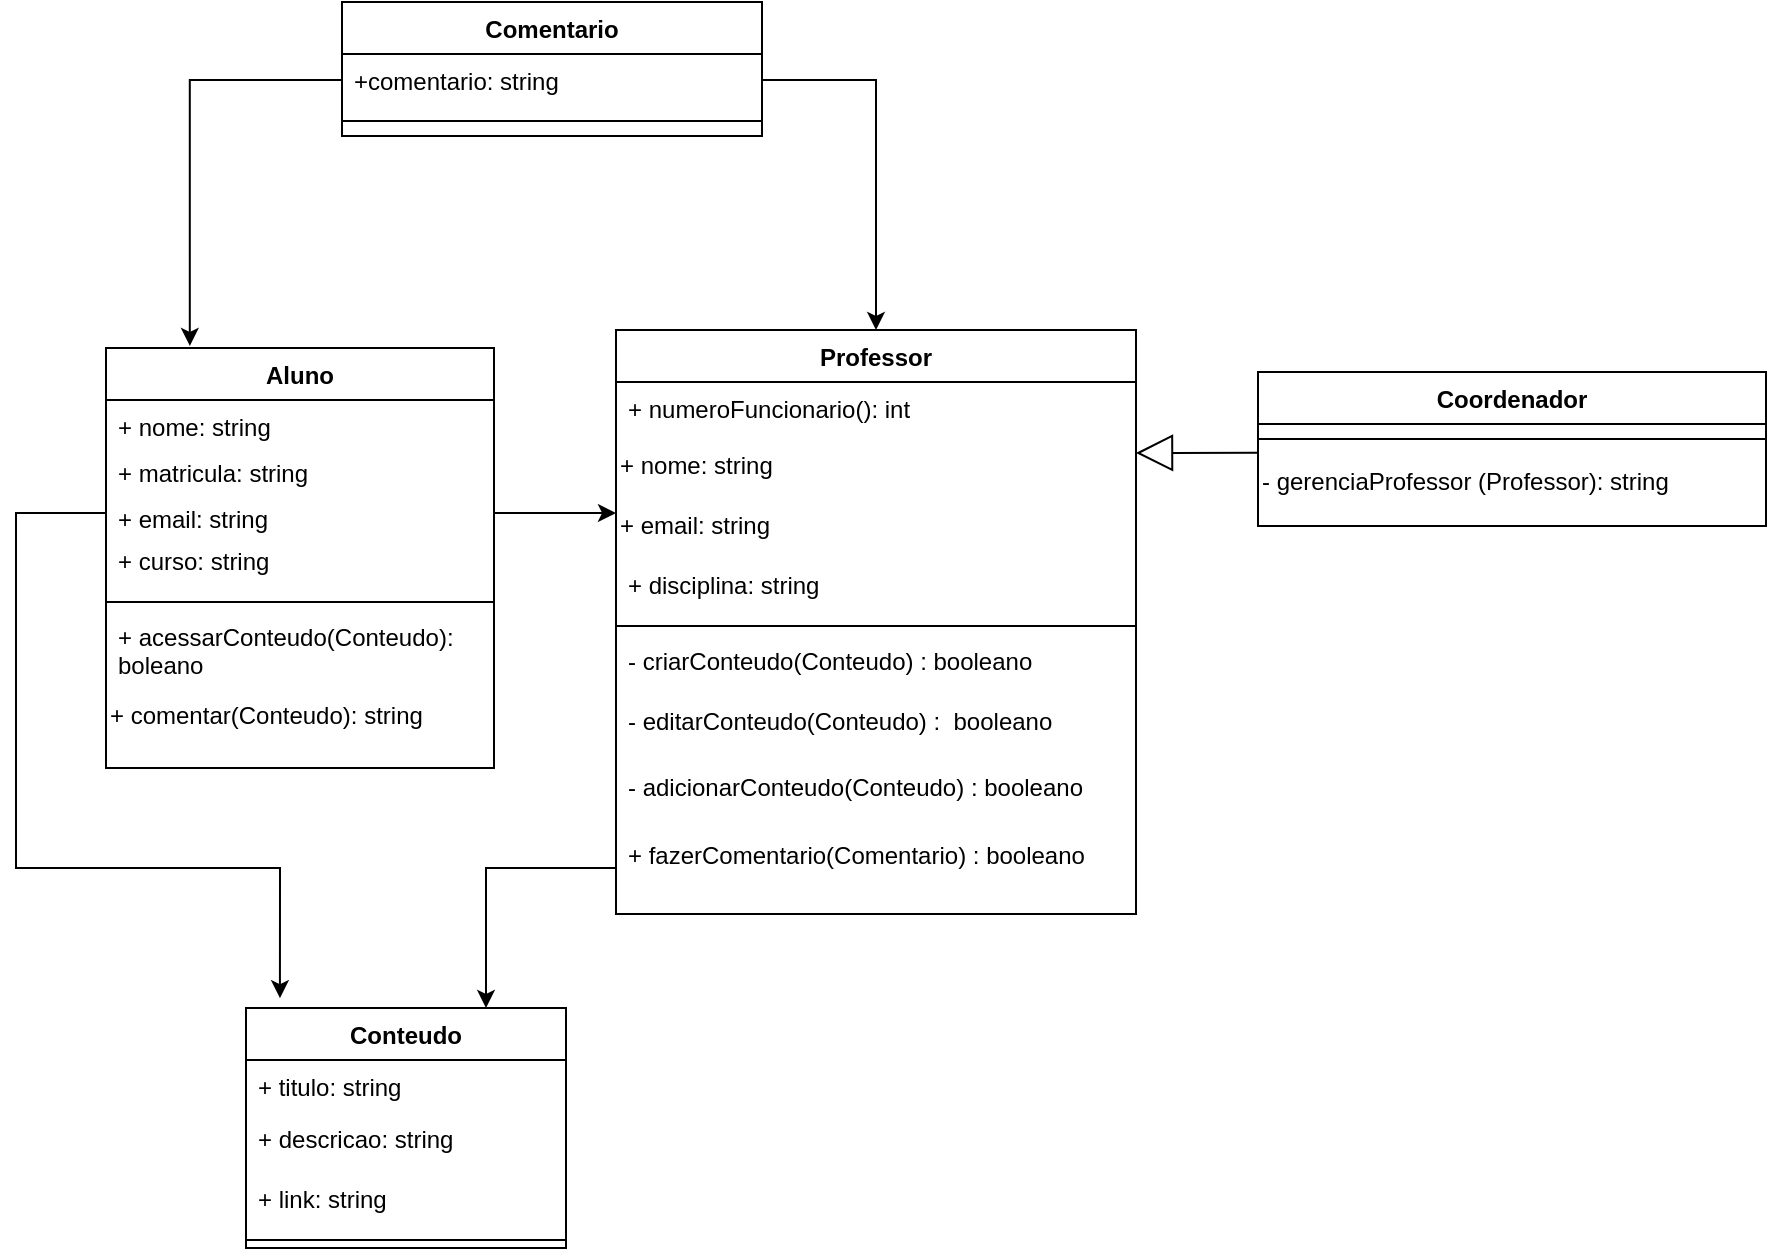 <mxfile version="24.6.5" type="google">
  <diagram name="Página-1" id="zPAWllsk-OYH7CA9sRbG">
    <mxGraphModel grid="0" page="0" gridSize="10" guides="1" tooltips="1" connect="1" arrows="1" fold="1" pageScale="1" pageWidth="827" pageHeight="1169" math="0" shadow="0">
      <root>
        <mxCell id="0" />
        <mxCell id="1" parent="0" />
        <mxCell id="zNAMggwcWa4zuc7megW7-1272" value="Aluno" style="swimlane;fontStyle=1;align=center;verticalAlign=top;childLayout=stackLayout;horizontal=1;startSize=26;horizontalStack=0;resizeParent=1;resizeParentMax=0;resizeLast=0;collapsible=1;marginBottom=0;whiteSpace=wrap;html=1;" vertex="1" parent="1">
          <mxGeometry x="-796" y="-515" width="194" height="210" as="geometry">
            <mxRectangle x="-786" y="-522" width="66" height="26" as="alternateBounds" />
          </mxGeometry>
        </mxCell>
        <mxCell id="zNAMggwcWa4zuc7megW7-1273" value="&lt;div&gt;+ nome: string&lt;/div&gt;" style="text;strokeColor=none;fillColor=none;align=left;verticalAlign=top;spacingLeft=4;spacingRight=4;overflow=hidden;rotatable=0;points=[[0,0.5],[1,0.5]];portConstraint=eastwest;whiteSpace=wrap;html=1;" vertex="1" parent="zNAMggwcWa4zuc7megW7-1272">
          <mxGeometry y="26" width="194" height="23" as="geometry" />
        </mxCell>
        <mxCell id="E6nLzQcmiTUkTVW1TXlh-31" value="&lt;div&gt;+ matricula: string&lt;/div&gt;&lt;div&gt;&lt;br&gt;&lt;/div&gt;&lt;div&gt;&lt;br&gt;&lt;/div&gt;&lt;div&gt;&lt;br&gt;&lt;/div&gt;&lt;div&gt;&lt;br&gt;&lt;/div&gt;&lt;div&gt;&lt;br&gt;&lt;/div&gt;" style="text;strokeColor=none;fillColor=none;align=left;verticalAlign=top;spacingLeft=4;spacingRight=4;overflow=hidden;rotatable=0;points=[[0,0.5],[1,0.5]];portConstraint=eastwest;whiteSpace=wrap;html=1;" vertex="1" parent="zNAMggwcWa4zuc7megW7-1272">
          <mxGeometry y="49" width="194" height="23" as="geometry" />
        </mxCell>
        <mxCell id="E6nLzQcmiTUkTVW1TXlh-32" value="&lt;div&gt;+ email: string&lt;/div&gt;&lt;div&gt;&lt;br&gt;&lt;/div&gt;&lt;div&gt;&lt;br&gt;&lt;/div&gt;&lt;div&gt;&lt;br&gt;&lt;/div&gt;&lt;div&gt;&lt;br&gt;&lt;/div&gt;&lt;div&gt;&lt;br&gt;&lt;/div&gt;" style="text;strokeColor=none;fillColor=none;align=left;verticalAlign=top;spacingLeft=4;spacingRight=4;overflow=hidden;rotatable=0;points=[[0,0.5],[1,0.5]];portConstraint=eastwest;whiteSpace=wrap;html=1;" vertex="1" parent="zNAMggwcWa4zuc7megW7-1272">
          <mxGeometry y="72" width="194" height="21" as="geometry" />
        </mxCell>
        <mxCell id="9x2089Uv81hmqCVrcCbn-22" value="&lt;div&gt;+ curso: string&lt;/div&gt;" style="text;strokeColor=none;fillColor=none;align=left;verticalAlign=top;spacingLeft=4;spacingRight=4;overflow=hidden;rotatable=0;points=[[0,0.5],[1,0.5]];portConstraint=eastwest;whiteSpace=wrap;html=1;" vertex="1" parent="zNAMggwcWa4zuc7megW7-1272">
          <mxGeometry y="93" width="194" height="30" as="geometry" />
        </mxCell>
        <mxCell id="zNAMggwcWa4zuc7megW7-1274" value="" style="line;strokeWidth=1;fillColor=none;align=left;verticalAlign=middle;spacingTop=-1;spacingLeft=3;spacingRight=3;rotatable=0;labelPosition=right;points=[];portConstraint=eastwest;strokeColor=inherit;" vertex="1" parent="zNAMggwcWa4zuc7megW7-1272">
          <mxGeometry y="123" width="194" height="8" as="geometry" />
        </mxCell>
        <mxCell id="E6nLzQcmiTUkTVW1TXlh-18" value="+ acessarConteudo(Conteudo): boleano&lt;div&gt;&lt;br&gt;&lt;/div&gt;&lt;div&gt;&lt;br&gt;&lt;/div&gt;&lt;div&gt;&lt;br&gt;&lt;/div&gt;" style="text;strokeColor=none;fillColor=none;align=left;verticalAlign=top;spacingLeft=4;spacingRight=4;overflow=hidden;rotatable=0;points=[[0,0.5],[1,0.5]];portConstraint=eastwest;whiteSpace=wrap;html=1;" vertex="1" parent="zNAMggwcWa4zuc7megW7-1272">
          <mxGeometry y="131" width="194" height="39" as="geometry" />
        </mxCell>
        <mxCell id="E6nLzQcmiTUkTVW1TXlh-42" value="&lt;span style=&quot;color: rgb(0, 0, 0); font-family: Helvetica; font-size: 12px; font-style: normal; font-variant-ligatures: normal; font-variant-caps: normal; font-weight: 400; letter-spacing: normal; orphans: 2; text-align: left; text-indent: 0px; text-transform: none; widows: 2; word-spacing: 0px; -webkit-text-stroke-width: 0px; white-space: normal; background-color: rgb(255, 255, 255); text-decoration-thickness: initial; text-decoration-style: initial; text-decoration-color: initial; display: inline !important; float: none;&quot;&gt;+ comentar(Conteudo): string&lt;/span&gt;" style="text;whiteSpace=wrap;html=1;" vertex="1" parent="zNAMggwcWa4zuc7megW7-1272">
          <mxGeometry y="170" width="194" height="40" as="geometry" />
        </mxCell>
        <mxCell id="9x2089Uv81hmqCVrcCbn-1" value="Professor" style="swimlane;fontStyle=1;align=center;verticalAlign=top;childLayout=stackLayout;horizontal=1;startSize=26;horizontalStack=0;resizeParent=1;resizeParentMax=0;resizeLast=0;collapsible=1;marginBottom=0;whiteSpace=wrap;html=1;" vertex="1" parent="1">
          <mxGeometry x="-541" y="-524" width="260" height="292" as="geometry" />
        </mxCell>
        <mxCell id="9x2089Uv81hmqCVrcCbn-2" value="+ numeroFuncionario(): int" style="text;strokeColor=none;fillColor=none;align=left;verticalAlign=top;spacingLeft=4;spacingRight=4;overflow=hidden;rotatable=0;points=[[0,0.5],[1,0.5]];portConstraint=eastwest;whiteSpace=wrap;html=1;" vertex="1" parent="9x2089Uv81hmqCVrcCbn-1">
          <mxGeometry y="26" width="260" height="28" as="geometry" />
        </mxCell>
        <mxCell id="E6nLzQcmiTUkTVW1TXlh-36" value="&lt;span style=&quot;color: rgb(0, 0, 0); font-family: Helvetica; font-size: 12px; font-style: normal; font-variant-ligatures: normal; font-variant-caps: normal; font-weight: 400; letter-spacing: normal; orphans: 2; text-align: left; text-indent: 0px; text-transform: none; widows: 2; word-spacing: 0px; -webkit-text-stroke-width: 0px; white-space: normal; background-color: rgb(255, 255, 255); text-decoration-thickness: initial; text-decoration-style: initial; text-decoration-color: initial; display: inline !important; float: none;&quot;&gt;+ nome: string&lt;/span&gt;&lt;div&gt;&lt;br&gt;&lt;/div&gt;" style="text;whiteSpace=wrap;html=1;" vertex="1" parent="9x2089Uv81hmqCVrcCbn-1">
          <mxGeometry y="54" width="260" height="30" as="geometry" />
        </mxCell>
        <mxCell id="E6nLzQcmiTUkTVW1TXlh-37" value="&lt;span style=&quot;color: rgb(0, 0, 0); font-family: Helvetica; font-size: 12px; font-style: normal; font-variant-ligatures: normal; font-variant-caps: normal; font-weight: 400; letter-spacing: normal; orphans: 2; text-align: left; text-indent: 0px; text-transform: none; widows: 2; word-spacing: 0px; -webkit-text-stroke-width: 0px; white-space: normal; background-color: rgb(255, 255, 255); text-decoration-thickness: initial; text-decoration-style: initial; text-decoration-color: initial; display: inline !important; float: none;&quot;&gt;+ email: string&lt;/span&gt;&lt;div&gt;&lt;br&gt;&lt;/div&gt;" style="text;whiteSpace=wrap;html=1;" vertex="1" parent="9x2089Uv81hmqCVrcCbn-1">
          <mxGeometry y="84" width="260" height="30" as="geometry" />
        </mxCell>
        <mxCell id="E6nLzQcmiTUkTVW1TXlh-45" value="&lt;div&gt;+ disciplina: string&lt;/div&gt;" style="text;strokeColor=none;fillColor=none;align=left;verticalAlign=top;spacingLeft=4;spacingRight=4;overflow=hidden;rotatable=0;points=[[0,0.5],[1,0.5]];portConstraint=eastwest;whiteSpace=wrap;html=1;" vertex="1" parent="9x2089Uv81hmqCVrcCbn-1">
          <mxGeometry y="114" width="260" height="30" as="geometry" />
        </mxCell>
        <mxCell id="9x2089Uv81hmqCVrcCbn-3" value="" style="line;strokeWidth=1;fillColor=none;align=left;verticalAlign=middle;spacingTop=-1;spacingLeft=3;spacingRight=3;rotatable=0;labelPosition=right;points=[];portConstraint=eastwest;strokeColor=inherit;" vertex="1" parent="9x2089Uv81hmqCVrcCbn-1">
          <mxGeometry y="144" width="260" height="8" as="geometry" />
        </mxCell>
        <mxCell id="9x2089Uv81hmqCVrcCbn-4" value="- criarConteudo(Conteudo) : booleano" style="text;strokeColor=none;fillColor=none;align=left;verticalAlign=top;spacingLeft=4;spacingRight=4;overflow=hidden;rotatable=0;points=[[0,0.5],[1,0.5]];portConstraint=eastwest;whiteSpace=wrap;html=1;" vertex="1" parent="9x2089Uv81hmqCVrcCbn-1">
          <mxGeometry y="152" width="260" height="30" as="geometry" />
        </mxCell>
        <mxCell id="E6nLzQcmiTUkTVW1TXlh-35" style="edgeStyle=orthogonalEdgeStyle;rounded=0;orthogonalLoop=1;jettySize=auto;html=1;exitX=0.5;exitY=1;exitDx=0;exitDy=0;" edge="1" parent="9x2089Uv81hmqCVrcCbn-1">
          <mxGeometry relative="1" as="geometry">
            <mxPoint x="80" y="174" as="sourcePoint" />
            <mxPoint x="80" y="174" as="targetPoint" />
          </mxGeometry>
        </mxCell>
        <mxCell id="E6nLzQcmiTUkTVW1TXlh-47" value="- editarConteudo(Conteudo) :&amp;nbsp; booleano" style="text;strokeColor=none;fillColor=none;align=left;verticalAlign=top;spacingLeft=4;spacingRight=4;overflow=hidden;rotatable=0;points=[[0,0.5],[1,0.5]];portConstraint=eastwest;whiteSpace=wrap;html=1;" vertex="1" parent="9x2089Uv81hmqCVrcCbn-1">
          <mxGeometry y="182" width="260" height="33" as="geometry" />
        </mxCell>
        <mxCell id="E6nLzQcmiTUkTVW1TXlh-46" value="&lt;div&gt;- adicionarConteudo(Conteudo) : booleano&lt;/div&gt;&lt;div&gt;&lt;br&gt;&lt;/div&gt;" style="text;strokeColor=none;fillColor=none;align=left;verticalAlign=top;spacingLeft=4;spacingRight=4;overflow=hidden;rotatable=0;points=[[0,0.5],[1,0.5]];portConstraint=eastwest;whiteSpace=wrap;html=1;" vertex="1" parent="9x2089Uv81hmqCVrcCbn-1">
          <mxGeometry y="215" width="260" height="34" as="geometry" />
        </mxCell>
        <mxCell id="E6nLzQcmiTUkTVW1TXlh-48" value="+ fazerComentario(Comentario) : booleano" style="text;strokeColor=none;fillColor=none;align=left;verticalAlign=top;spacingLeft=4;spacingRight=4;overflow=hidden;rotatable=0;points=[[0,0.5],[1,0.5]];portConstraint=eastwest;whiteSpace=wrap;html=1;" vertex="1" parent="9x2089Uv81hmqCVrcCbn-1">
          <mxGeometry y="249" width="260" height="43" as="geometry" />
        </mxCell>
        <mxCell id="9x2089Uv81hmqCVrcCbn-21" value="Coordenador" style="swimlane;fontStyle=1;align=center;verticalAlign=top;childLayout=stackLayout;horizontal=1;startSize=26;horizontalStack=0;resizeParent=1;resizeParentMax=0;resizeLast=0;collapsible=1;marginBottom=0;whiteSpace=wrap;html=1;" vertex="1" parent="1">
          <mxGeometry x="-220" y="-503" width="254" height="77" as="geometry" />
        </mxCell>
        <mxCell id="9x2089Uv81hmqCVrcCbn-23" value="" style="line;strokeWidth=1;fillColor=none;align=left;verticalAlign=middle;spacingTop=-1;spacingLeft=3;spacingRight=3;rotatable=0;labelPosition=right;points=[];portConstraint=eastwest;strokeColor=inherit;" vertex="1" parent="9x2089Uv81hmqCVrcCbn-21">
          <mxGeometry y="26" width="254" height="15" as="geometry" />
        </mxCell>
        <mxCell id="E6nLzQcmiTUkTVW1TXlh-39" value="&lt;span style=&quot;color: rgb(0, 0, 0); font-family: Helvetica; font-size: 12px; font-style: normal; font-variant-ligatures: normal; font-variant-caps: normal; font-weight: 400; letter-spacing: normal; orphans: 2; text-align: left; text-indent: 0px; text-transform: none; widows: 2; word-spacing: 0px; -webkit-text-stroke-width: 0px; white-space: normal; background-color: rgb(255, 255, 255); text-decoration-thickness: initial; text-decoration-style: initial; text-decoration-color: initial; display: inline !important; float: none;&quot;&gt;- gerenciaProfessor (Professor): string&lt;/span&gt;&lt;div&gt;&lt;span style=&quot;color: rgb(0, 0, 0); font-family: Helvetica; font-size: 12px; font-style: normal; font-variant-ligatures: normal; font-variant-caps: normal; font-weight: 400; letter-spacing: normal; orphans: 2; text-align: left; text-indent: 0px; text-transform: none; widows: 2; word-spacing: 0px; -webkit-text-stroke-width: 0px; white-space: normal; background-color: rgb(255, 255, 255); text-decoration-thickness: initial; text-decoration-style: initial; text-decoration-color: initial; display: inline !important; float: none;&quot;&gt;&lt;br&gt;&lt;/span&gt;&lt;/div&gt;&lt;div&gt;&lt;br&gt;&lt;/div&gt;" style="text;whiteSpace=wrap;html=1;" vertex="1" parent="9x2089Uv81hmqCVrcCbn-21">
          <mxGeometry y="41" width="254" height="36" as="geometry" />
        </mxCell>
        <mxCell id="9x2089Uv81hmqCVrcCbn-25" value="Conteudo" style="swimlane;fontStyle=1;align=center;verticalAlign=top;childLayout=stackLayout;horizontal=1;startSize=26;horizontalStack=0;resizeParent=1;resizeParentMax=0;resizeLast=0;collapsible=1;marginBottom=0;whiteSpace=wrap;html=1;" vertex="1" parent="1">
          <mxGeometry x="-726" y="-185" width="160" height="120" as="geometry" />
        </mxCell>
        <mxCell id="9x2089Uv81hmqCVrcCbn-26" value="+ titulo: string&lt;div&gt;&lt;br&gt;&lt;/div&gt;&lt;div&gt;&lt;br&gt;&lt;/div&gt;" style="text;strokeColor=none;fillColor=none;align=left;verticalAlign=top;spacingLeft=4;spacingRight=4;overflow=hidden;rotatable=0;points=[[0,0.5],[1,0.5]];portConstraint=eastwest;whiteSpace=wrap;html=1;" vertex="1" parent="9x2089Uv81hmqCVrcCbn-25">
          <mxGeometry y="26" width="160" height="26" as="geometry" />
        </mxCell>
        <mxCell id="E6nLzQcmiTUkTVW1TXlh-53" value="&lt;div&gt;+ descricao: string&lt;/div&gt;&lt;div&gt;&lt;br&gt;&lt;/div&gt;" style="text;strokeColor=none;fillColor=none;align=left;verticalAlign=top;spacingLeft=4;spacingRight=4;overflow=hidden;rotatable=0;points=[[0,0.5],[1,0.5]];portConstraint=eastwest;whiteSpace=wrap;html=1;" vertex="1" parent="9x2089Uv81hmqCVrcCbn-25">
          <mxGeometry y="52" width="160" height="30" as="geometry" />
        </mxCell>
        <mxCell id="E6nLzQcmiTUkTVW1TXlh-52" value="+ link: string" style="text;strokeColor=none;fillColor=none;align=left;verticalAlign=top;spacingLeft=4;spacingRight=4;overflow=hidden;rotatable=0;points=[[0,0.5],[1,0.5]];portConstraint=eastwest;whiteSpace=wrap;html=1;" vertex="1" parent="9x2089Uv81hmqCVrcCbn-25">
          <mxGeometry y="82" width="160" height="30" as="geometry" />
        </mxCell>
        <mxCell id="9x2089Uv81hmqCVrcCbn-27" value="" style="line;strokeWidth=1;fillColor=none;align=left;verticalAlign=middle;spacingTop=-1;spacingLeft=3;spacingRight=3;rotatable=0;labelPosition=right;points=[];portConstraint=eastwest;strokeColor=inherit;" vertex="1" parent="9x2089Uv81hmqCVrcCbn-25">
          <mxGeometry y="112" width="160" height="8" as="geometry" />
        </mxCell>
        <mxCell id="E6nLzQcmiTUkTVW1TXlh-40" value="" style="endArrow=block;endSize=16;endFill=0;html=1;rounded=0;entryX=1;entryY=0.25;entryDx=0;entryDy=0;" edge="1" parent="1" target="E6nLzQcmiTUkTVW1TXlh-36">
          <mxGeometry width="160" relative="1" as="geometry">
            <mxPoint x="-220" y="-462.662" as="sourcePoint" />
            <mxPoint x="-348" y="-179" as="targetPoint" />
          </mxGeometry>
        </mxCell>
        <mxCell id="E6nLzQcmiTUkTVW1TXlh-41" style="edgeStyle=orthogonalEdgeStyle;rounded=0;orthogonalLoop=1;jettySize=auto;html=1;entryX=0;entryY=0.25;entryDx=0;entryDy=0;" edge="1" parent="1" source="E6nLzQcmiTUkTVW1TXlh-32" target="E6nLzQcmiTUkTVW1TXlh-37">
          <mxGeometry relative="1" as="geometry" />
        </mxCell>
        <mxCell id="E6nLzQcmiTUkTVW1TXlh-50" style="edgeStyle=orthogonalEdgeStyle;rounded=0;orthogonalLoop=1;jettySize=auto;html=1;entryX=0.106;entryY=-0.041;entryDx=0;entryDy=0;entryPerimeter=0;" edge="1" parent="1" source="E6nLzQcmiTUkTVW1TXlh-32" target="9x2089Uv81hmqCVrcCbn-25">
          <mxGeometry relative="1" as="geometry">
            <Array as="points">
              <mxPoint x="-841" y="-432" />
              <mxPoint x="-841" y="-255" />
              <mxPoint x="-709" y="-255" />
            </Array>
          </mxGeometry>
        </mxCell>
        <mxCell id="zanm-5azrlLgPrh_lEO_-1" value="Comentario" style="swimlane;fontStyle=1;align=center;verticalAlign=top;childLayout=stackLayout;horizontal=1;startSize=26;horizontalStack=0;resizeParent=1;resizeParentMax=0;resizeLast=0;collapsible=1;marginBottom=0;whiteSpace=wrap;html=1;" vertex="1" parent="1">
          <mxGeometry x="-678" y="-688" width="210" height="67" as="geometry" />
        </mxCell>
        <mxCell id="zanm-5azrlLgPrh_lEO_-2" value="+comentario: string" style="text;strokeColor=none;fillColor=none;align=left;verticalAlign=top;spacingLeft=4;spacingRight=4;overflow=hidden;rotatable=0;points=[[0,0.5],[1,0.5]];portConstraint=eastwest;whiteSpace=wrap;html=1;" vertex="1" parent="zanm-5azrlLgPrh_lEO_-1">
          <mxGeometry y="26" width="210" height="26" as="geometry" />
        </mxCell>
        <mxCell id="zanm-5azrlLgPrh_lEO_-3" value="" style="line;strokeWidth=1;fillColor=none;align=left;verticalAlign=middle;spacingTop=-1;spacingLeft=3;spacingRight=3;rotatable=0;labelPosition=right;points=[];portConstraint=eastwest;strokeColor=inherit;" vertex="1" parent="zanm-5azrlLgPrh_lEO_-1">
          <mxGeometry y="52" width="210" height="15" as="geometry" />
        </mxCell>
        <mxCell id="zanm-5azrlLgPrh_lEO_-5" style="edgeStyle=orthogonalEdgeStyle;rounded=0;orthogonalLoop=1;jettySize=auto;html=1;entryX=0.75;entryY=0;entryDx=0;entryDy=0;" edge="1" parent="1" source="E6nLzQcmiTUkTVW1TXlh-48" target="9x2089Uv81hmqCVrcCbn-25">
          <mxGeometry relative="1" as="geometry">
            <Array as="points">
              <mxPoint x="-606" y="-255" />
            </Array>
          </mxGeometry>
        </mxCell>
        <mxCell id="zanm-5azrlLgPrh_lEO_-7" style="edgeStyle=orthogonalEdgeStyle;rounded=0;orthogonalLoop=1;jettySize=auto;html=1;" edge="1" parent="1" source="zanm-5azrlLgPrh_lEO_-2" target="9x2089Uv81hmqCVrcCbn-1">
          <mxGeometry relative="1" as="geometry" />
        </mxCell>
        <mxCell id="E6nLzQcmiTUkTVW1TXlh-55" style="edgeStyle=orthogonalEdgeStyle;rounded=0;orthogonalLoop=1;jettySize=auto;html=1;entryX=0.216;entryY=-0.005;entryDx=0;entryDy=0;entryPerimeter=0;" edge="1" parent="1" source="zanm-5azrlLgPrh_lEO_-2" target="zNAMggwcWa4zuc7megW7-1272">
          <mxGeometry relative="1" as="geometry" />
        </mxCell>
      </root>
    </mxGraphModel>
  </diagram>
</mxfile>
